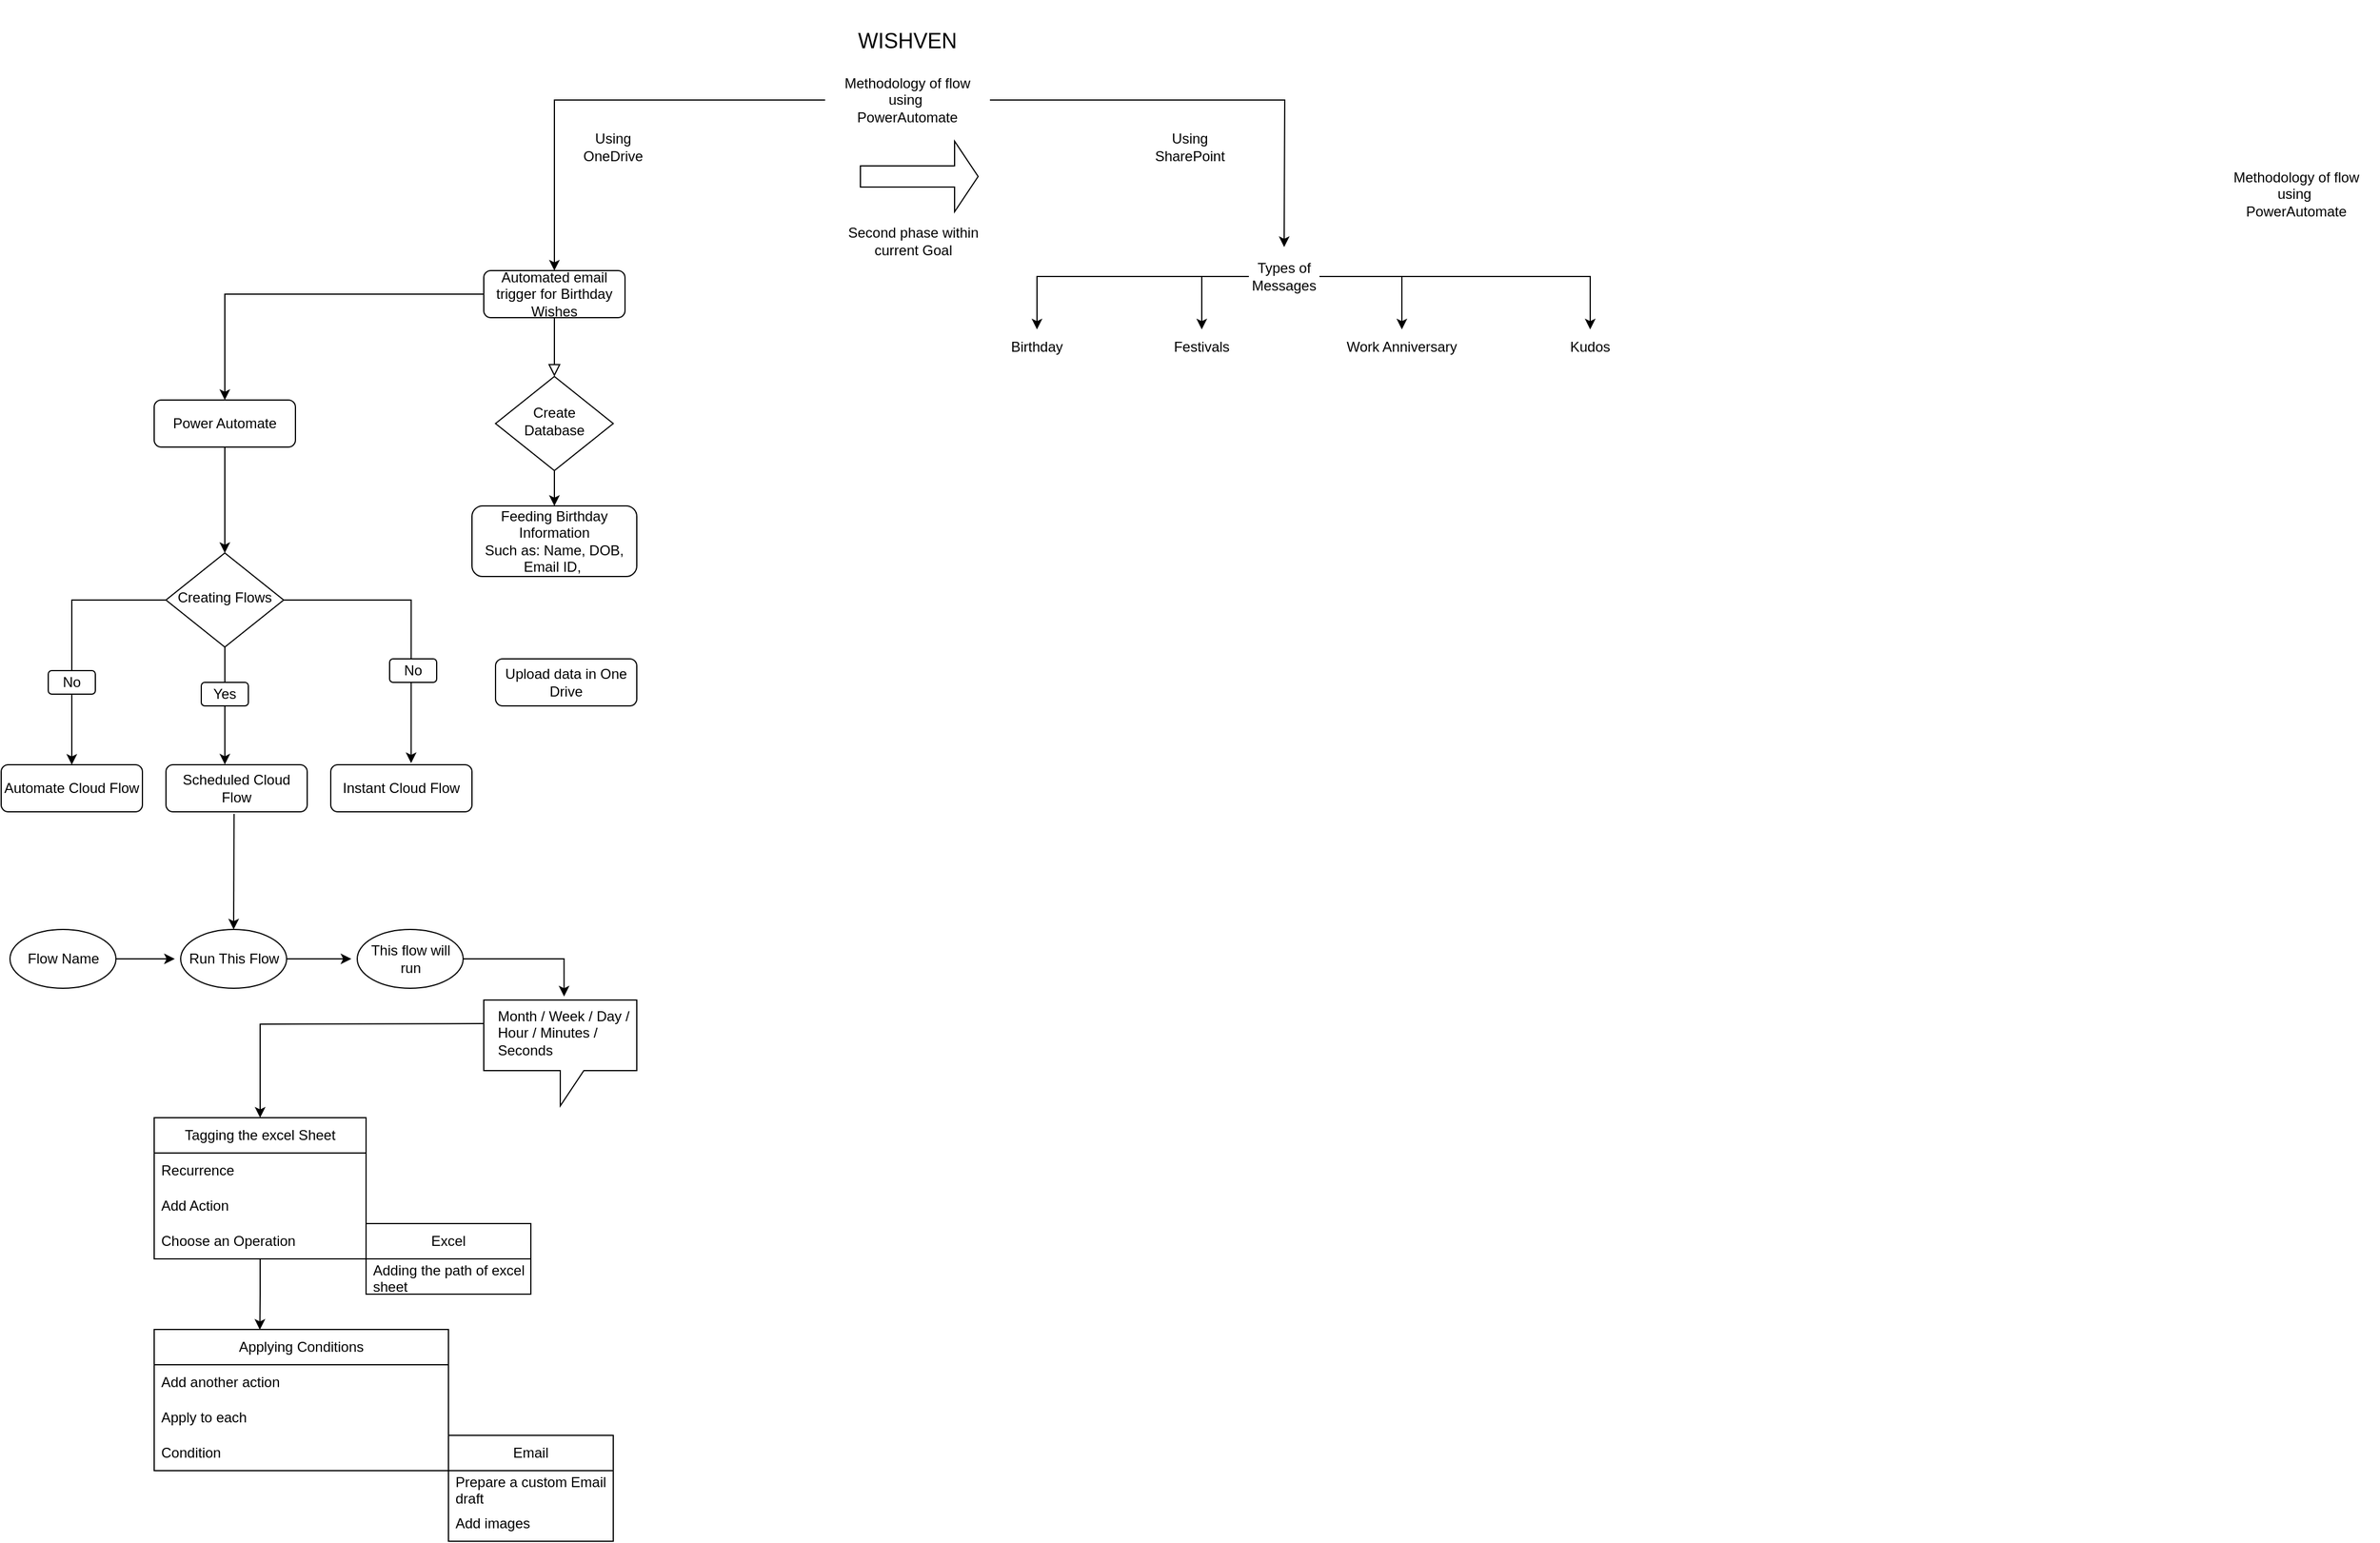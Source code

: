 <mxfile version="21.5.2" type="github">
  <diagram id="C5RBs43oDa-KdzZeNtuy" name="Page-1">
    <mxGraphModel dx="1796" dy="1568" grid="1" gridSize="10" guides="1" tooltips="1" connect="1" arrows="1" fold="1" page="1" pageScale="1" pageWidth="827" pageHeight="1169" math="0" shadow="0">
      <root>
        <mxCell id="WIyWlLk6GJQsqaUBKTNV-0" />
        <mxCell id="WIyWlLk6GJQsqaUBKTNV-1" parent="WIyWlLk6GJQsqaUBKTNV-0" />
        <mxCell id="WIyWlLk6GJQsqaUBKTNV-2" value="" style="rounded=0;html=1;jettySize=auto;orthogonalLoop=1;fontSize=11;endArrow=block;endFill=0;endSize=8;strokeWidth=1;shadow=0;labelBackgroundColor=none;edgeStyle=orthogonalEdgeStyle;" parent="WIyWlLk6GJQsqaUBKTNV-1" source="WIyWlLk6GJQsqaUBKTNV-3" target="WIyWlLk6GJQsqaUBKTNV-6" edge="1">
          <mxGeometry relative="1" as="geometry" />
        </mxCell>
        <mxCell id="CV9D_X42sIOlfMr_TeMT-65" style="edgeStyle=orthogonalEdgeStyle;rounded=0;orthogonalLoop=1;jettySize=auto;html=1;entryX=0.5;entryY=0;entryDx=0;entryDy=0;" edge="1" parent="WIyWlLk6GJQsqaUBKTNV-1" source="WIyWlLk6GJQsqaUBKTNV-3" target="WIyWlLk6GJQsqaUBKTNV-12">
          <mxGeometry relative="1" as="geometry" />
        </mxCell>
        <mxCell id="WIyWlLk6GJQsqaUBKTNV-3" value="Automated email trigger for Birthday Wishes" style="rounded=1;whiteSpace=wrap;html=1;fontSize=12;glass=0;strokeWidth=1;shadow=0;" parent="WIyWlLk6GJQsqaUBKTNV-1" vertex="1">
          <mxGeometry x="160" y="80" width="120" height="40" as="geometry" />
        </mxCell>
        <mxCell id="CV9D_X42sIOlfMr_TeMT-68" value="" style="edgeStyle=orthogonalEdgeStyle;rounded=0;orthogonalLoop=1;jettySize=auto;html=1;" edge="1" parent="WIyWlLk6GJQsqaUBKTNV-1" source="WIyWlLk6GJQsqaUBKTNV-6" target="WIyWlLk6GJQsqaUBKTNV-7">
          <mxGeometry relative="1" as="geometry" />
        </mxCell>
        <mxCell id="WIyWlLk6GJQsqaUBKTNV-6" value="Create Database" style="rhombus;whiteSpace=wrap;html=1;shadow=0;fontFamily=Helvetica;fontSize=12;align=center;strokeWidth=1;spacing=6;spacingTop=-4;" parent="WIyWlLk6GJQsqaUBKTNV-1" vertex="1">
          <mxGeometry x="170" y="170" width="100" height="80" as="geometry" />
        </mxCell>
        <mxCell id="WIyWlLk6GJQsqaUBKTNV-7" value="&lt;div style=&quot;&quot;&gt;&lt;span style=&quot;background-color: initial;&quot;&gt;Feeding Birthday Information&lt;/span&gt;&lt;/div&gt;&lt;div style=&quot;&quot;&gt;&lt;span style=&quot;background-color: initial;&quot;&gt;Such as: Name, DOB, Email ID,&amp;nbsp;&lt;/span&gt;&lt;/div&gt;" style="rounded=1;whiteSpace=wrap;html=1;fontSize=12;glass=0;strokeWidth=1;shadow=0;align=center;" parent="WIyWlLk6GJQsqaUBKTNV-1" vertex="1">
          <mxGeometry x="150" y="280" width="140" height="60" as="geometry" />
        </mxCell>
        <mxCell id="CV9D_X42sIOlfMr_TeMT-46" style="edgeStyle=orthogonalEdgeStyle;rounded=0;orthogonalLoop=1;jettySize=auto;html=1;entryX=0.5;entryY=0;entryDx=0;entryDy=0;" edge="1" parent="WIyWlLk6GJQsqaUBKTNV-1" source="WIyWlLk6GJQsqaUBKTNV-10" target="CV9D_X42sIOlfMr_TeMT-44">
          <mxGeometry relative="1" as="geometry" />
        </mxCell>
        <mxCell id="CV9D_X42sIOlfMr_TeMT-48" style="edgeStyle=orthogonalEdgeStyle;rounded=0;orthogonalLoop=1;jettySize=auto;html=1;entryX=0.569;entryY=-0.035;entryDx=0;entryDy=0;entryPerimeter=0;" edge="1" parent="WIyWlLk6GJQsqaUBKTNV-1" source="WIyWlLk6GJQsqaUBKTNV-10" target="CV9D_X42sIOlfMr_TeMT-45">
          <mxGeometry relative="1" as="geometry" />
        </mxCell>
        <mxCell id="CV9D_X42sIOlfMr_TeMT-55" style="edgeStyle=orthogonalEdgeStyle;rounded=0;orthogonalLoop=1;jettySize=auto;html=1;entryX=0.417;entryY=-0.005;entryDx=0;entryDy=0;entryPerimeter=0;" edge="1" parent="WIyWlLk6GJQsqaUBKTNV-1" source="WIyWlLk6GJQsqaUBKTNV-10" target="CV9D_X42sIOlfMr_TeMT-43">
          <mxGeometry relative="1" as="geometry" />
        </mxCell>
        <mxCell id="WIyWlLk6GJQsqaUBKTNV-10" value="Creating Flows" style="rhombus;whiteSpace=wrap;html=1;shadow=0;fontFamily=Helvetica;fontSize=12;align=center;strokeWidth=1;spacing=6;spacingTop=-4;" parent="WIyWlLk6GJQsqaUBKTNV-1" vertex="1">
          <mxGeometry x="-110" y="320" width="100" height="80" as="geometry" />
        </mxCell>
        <mxCell id="WIyWlLk6GJQsqaUBKTNV-11" value="Upload data in One Drive" style="rounded=1;whiteSpace=wrap;html=1;fontSize=12;glass=0;strokeWidth=1;shadow=0;" parent="WIyWlLk6GJQsqaUBKTNV-1" vertex="1">
          <mxGeometry x="170" y="410" width="120" height="40" as="geometry" />
        </mxCell>
        <mxCell id="CV9D_X42sIOlfMr_TeMT-66" style="edgeStyle=orthogonalEdgeStyle;rounded=0;orthogonalLoop=1;jettySize=auto;html=1;entryX=0.5;entryY=0;entryDx=0;entryDy=0;" edge="1" parent="WIyWlLk6GJQsqaUBKTNV-1" source="WIyWlLk6GJQsqaUBKTNV-12" target="WIyWlLk6GJQsqaUBKTNV-10">
          <mxGeometry relative="1" as="geometry" />
        </mxCell>
        <mxCell id="WIyWlLk6GJQsqaUBKTNV-12" value="Power Automate" style="rounded=1;whiteSpace=wrap;html=1;fontSize=12;glass=0;strokeWidth=1;shadow=0;" parent="WIyWlLk6GJQsqaUBKTNV-1" vertex="1">
          <mxGeometry x="-120" y="190" width="120" height="40" as="geometry" />
        </mxCell>
        <mxCell id="CV9D_X42sIOlfMr_TeMT-3" style="edgeStyle=orthogonalEdgeStyle;rounded=0;orthogonalLoop=1;jettySize=auto;html=1;entryX=0.5;entryY=0;entryDx=0;entryDy=0;" edge="1" parent="WIyWlLk6GJQsqaUBKTNV-1" source="CV9D_X42sIOlfMr_TeMT-0" target="WIyWlLk6GJQsqaUBKTNV-3">
          <mxGeometry relative="1" as="geometry" />
        </mxCell>
        <mxCell id="CV9D_X42sIOlfMr_TeMT-24" style="edgeStyle=orthogonalEdgeStyle;rounded=0;orthogonalLoop=1;jettySize=auto;html=1;" edge="1" parent="WIyWlLk6GJQsqaUBKTNV-1" source="CV9D_X42sIOlfMr_TeMT-0">
          <mxGeometry relative="1" as="geometry">
            <mxPoint x="840" y="60" as="targetPoint" />
          </mxGeometry>
        </mxCell>
        <mxCell id="CV9D_X42sIOlfMr_TeMT-0" value="Methodology of flow using&amp;nbsp;&lt;br&gt;PowerAutomate" style="text;strokeColor=none;align=center;fillColor=none;html=1;verticalAlign=middle;whiteSpace=wrap;rounded=0;" vertex="1" parent="WIyWlLk6GJQsqaUBKTNV-1">
          <mxGeometry x="450" y="-80" width="140" height="30" as="geometry" />
        </mxCell>
        <mxCell id="CV9D_X42sIOlfMr_TeMT-1" value="Methodology of flow using&amp;nbsp;&lt;br&gt;PowerAutomate" style="text;strokeColor=none;align=center;fillColor=none;html=1;verticalAlign=middle;whiteSpace=wrap;rounded=0;" vertex="1" parent="WIyWlLk6GJQsqaUBKTNV-1">
          <mxGeometry x="1630" width="140" height="30" as="geometry" />
        </mxCell>
        <mxCell id="CV9D_X42sIOlfMr_TeMT-4" value="Using OneDrive" style="text;strokeColor=none;align=center;fillColor=none;html=1;verticalAlign=middle;whiteSpace=wrap;rounded=0;" vertex="1" parent="WIyWlLk6GJQsqaUBKTNV-1">
          <mxGeometry x="240" y="-40" width="60" height="30" as="geometry" />
        </mxCell>
        <mxCell id="CV9D_X42sIOlfMr_TeMT-25" value="Using SharePoint" style="text;strokeColor=none;align=center;fillColor=none;html=1;verticalAlign=middle;whiteSpace=wrap;rounded=0;" vertex="1" parent="WIyWlLk6GJQsqaUBKTNV-1">
          <mxGeometry x="730" y="-40" width="60" height="30" as="geometry" />
        </mxCell>
        <mxCell id="CV9D_X42sIOlfMr_TeMT-36" style="edgeStyle=orthogonalEdgeStyle;rounded=0;orthogonalLoop=1;jettySize=auto;html=1;entryX=0.5;entryY=0;entryDx=0;entryDy=0;" edge="1" parent="WIyWlLk6GJQsqaUBKTNV-1" source="CV9D_X42sIOlfMr_TeMT-27" target="CV9D_X42sIOlfMr_TeMT-29">
          <mxGeometry relative="1" as="geometry" />
        </mxCell>
        <mxCell id="CV9D_X42sIOlfMr_TeMT-37" style="edgeStyle=orthogonalEdgeStyle;rounded=0;orthogonalLoop=1;jettySize=auto;html=1;entryX=0.5;entryY=0;entryDx=0;entryDy=0;" edge="1" parent="WIyWlLk6GJQsqaUBKTNV-1" source="CV9D_X42sIOlfMr_TeMT-27" target="CV9D_X42sIOlfMr_TeMT-35">
          <mxGeometry relative="1" as="geometry" />
        </mxCell>
        <mxCell id="CV9D_X42sIOlfMr_TeMT-38" style="edgeStyle=orthogonalEdgeStyle;rounded=0;orthogonalLoop=1;jettySize=auto;html=1;entryX=0.5;entryY=0;entryDx=0;entryDy=0;" edge="1" parent="WIyWlLk6GJQsqaUBKTNV-1" source="CV9D_X42sIOlfMr_TeMT-27" target="CV9D_X42sIOlfMr_TeMT-30">
          <mxGeometry relative="1" as="geometry" />
        </mxCell>
        <mxCell id="CV9D_X42sIOlfMr_TeMT-39" style="edgeStyle=orthogonalEdgeStyle;rounded=0;orthogonalLoop=1;jettySize=auto;html=1;" edge="1" parent="WIyWlLk6GJQsqaUBKTNV-1" source="CV9D_X42sIOlfMr_TeMT-27" target="CV9D_X42sIOlfMr_TeMT-32">
          <mxGeometry relative="1" as="geometry" />
        </mxCell>
        <mxCell id="CV9D_X42sIOlfMr_TeMT-27" value="Types of Messages" style="text;strokeColor=none;align=center;fillColor=none;html=1;verticalAlign=middle;whiteSpace=wrap;rounded=0;" vertex="1" parent="WIyWlLk6GJQsqaUBKTNV-1">
          <mxGeometry x="810" y="70" width="60" height="30" as="geometry" />
        </mxCell>
        <mxCell id="CV9D_X42sIOlfMr_TeMT-29" value="Birthday" style="text;strokeColor=none;align=center;fillColor=none;html=1;verticalAlign=middle;whiteSpace=wrap;rounded=0;" vertex="1" parent="WIyWlLk6GJQsqaUBKTNV-1">
          <mxGeometry x="600" y="130" width="60" height="30" as="geometry" />
        </mxCell>
        <mxCell id="CV9D_X42sIOlfMr_TeMT-30" value="Kudos" style="text;strokeColor=none;align=center;fillColor=none;html=1;verticalAlign=middle;whiteSpace=wrap;rounded=0;" vertex="1" parent="WIyWlLk6GJQsqaUBKTNV-1">
          <mxGeometry x="1070" y="130" width="60" height="30" as="geometry" />
        </mxCell>
        <mxCell id="CV9D_X42sIOlfMr_TeMT-32" value="Work Anniversary" style="text;strokeColor=none;align=center;fillColor=none;html=1;verticalAlign=middle;whiteSpace=wrap;rounded=0;" vertex="1" parent="WIyWlLk6GJQsqaUBKTNV-1">
          <mxGeometry x="890" y="130" width="100" height="30" as="geometry" />
        </mxCell>
        <mxCell id="CV9D_X42sIOlfMr_TeMT-35" value="Festivals" style="text;strokeColor=none;align=center;fillColor=none;html=1;verticalAlign=middle;whiteSpace=wrap;rounded=0;" vertex="1" parent="WIyWlLk6GJQsqaUBKTNV-1">
          <mxGeometry x="740" y="130" width="60" height="30" as="geometry" />
        </mxCell>
        <mxCell id="CV9D_X42sIOlfMr_TeMT-40" value="" style="shape=singleArrow;whiteSpace=wrap;html=1;" vertex="1" parent="WIyWlLk6GJQsqaUBKTNV-1">
          <mxGeometry x="480" y="-30" width="100" height="60" as="geometry" />
        </mxCell>
        <mxCell id="CV9D_X42sIOlfMr_TeMT-41" value="Second phase within current Goal" style="text;strokeColor=none;align=center;fillColor=none;html=1;verticalAlign=middle;whiteSpace=wrap;rounded=0;" vertex="1" parent="WIyWlLk6GJQsqaUBKTNV-1">
          <mxGeometry x="460" y="40" width="130" height="30" as="geometry" />
        </mxCell>
        <mxCell id="CV9D_X42sIOlfMr_TeMT-42" value="&lt;font style=&quot;font-size: 18px;&quot;&gt;WISHVEN&lt;/font&gt;" style="text;strokeColor=none;align=center;fillColor=none;html=1;verticalAlign=middle;whiteSpace=wrap;rounded=0;" vertex="1" parent="WIyWlLk6GJQsqaUBKTNV-1">
          <mxGeometry x="460" y="-150" width="120" height="70" as="geometry" />
        </mxCell>
        <mxCell id="CV9D_X42sIOlfMr_TeMT-43" value="Scheduled Cloud Flow" style="rounded=1;whiteSpace=wrap;html=1;fontSize=12;glass=0;strokeWidth=1;shadow=0;" vertex="1" parent="WIyWlLk6GJQsqaUBKTNV-1">
          <mxGeometry x="-110" y="500" width="120" height="40" as="geometry" />
        </mxCell>
        <mxCell id="CV9D_X42sIOlfMr_TeMT-44" value="Automate Cloud Flow" style="rounded=1;whiteSpace=wrap;html=1;fontSize=12;glass=0;strokeWidth=1;shadow=0;" vertex="1" parent="WIyWlLk6GJQsqaUBKTNV-1">
          <mxGeometry x="-250" y="500" width="120" height="40" as="geometry" />
        </mxCell>
        <mxCell id="CV9D_X42sIOlfMr_TeMT-45" value="Instant Cloud Flow" style="rounded=1;whiteSpace=wrap;html=1;fontSize=12;glass=0;strokeWidth=1;shadow=0;" vertex="1" parent="WIyWlLk6GJQsqaUBKTNV-1">
          <mxGeometry x="30" y="500" width="120" height="40" as="geometry" />
        </mxCell>
        <mxCell id="CV9D_X42sIOlfMr_TeMT-54" value="" style="rounded=1;whiteSpace=wrap;html=1;" vertex="1" parent="WIyWlLk6GJQsqaUBKTNV-1">
          <mxGeometry x="-210" y="420" width="40" height="20" as="geometry" />
        </mxCell>
        <mxCell id="CV9D_X42sIOlfMr_TeMT-56" value="" style="rounded=1;whiteSpace=wrap;html=1;" vertex="1" parent="WIyWlLk6GJQsqaUBKTNV-1">
          <mxGeometry x="-80" y="430" width="40" height="20" as="geometry" />
        </mxCell>
        <mxCell id="CV9D_X42sIOlfMr_TeMT-60" value="" style="rounded=1;whiteSpace=wrap;html=1;" vertex="1" parent="WIyWlLk6GJQsqaUBKTNV-1">
          <mxGeometry x="80" y="410" width="40" height="20" as="geometry" />
        </mxCell>
        <mxCell id="CV9D_X42sIOlfMr_TeMT-62" value="No" style="text;strokeColor=none;align=center;fillColor=none;html=1;verticalAlign=middle;whiteSpace=wrap;rounded=0;" vertex="1" parent="WIyWlLk6GJQsqaUBKTNV-1">
          <mxGeometry x="80" y="410" width="40" height="20" as="geometry" />
        </mxCell>
        <mxCell id="CV9D_X42sIOlfMr_TeMT-63" value="No" style="text;strokeColor=none;align=center;fillColor=none;html=1;verticalAlign=middle;whiteSpace=wrap;rounded=0;" vertex="1" parent="WIyWlLk6GJQsqaUBKTNV-1">
          <mxGeometry x="-210" y="420" width="40" height="20" as="geometry" />
        </mxCell>
        <mxCell id="CV9D_X42sIOlfMr_TeMT-49" value="Yes" style="text;strokeColor=none;align=center;fillColor=none;html=1;verticalAlign=middle;whiteSpace=wrap;rounded=0;" vertex="1" parent="WIyWlLk6GJQsqaUBKTNV-1">
          <mxGeometry x="-80" y="430" width="40" height="20" as="geometry" />
        </mxCell>
        <mxCell id="CV9D_X42sIOlfMr_TeMT-71" style="edgeStyle=orthogonalEdgeStyle;rounded=0;orthogonalLoop=1;jettySize=auto;html=1;" edge="1" parent="WIyWlLk6GJQsqaUBKTNV-1" source="CV9D_X42sIOlfMr_TeMT-67">
          <mxGeometry relative="1" as="geometry">
            <mxPoint x="-102.5" y="665" as="targetPoint" />
          </mxGeometry>
        </mxCell>
        <mxCell id="CV9D_X42sIOlfMr_TeMT-67" value="Flow Name" style="ellipse;whiteSpace=wrap;html=1;" vertex="1" parent="WIyWlLk6GJQsqaUBKTNV-1">
          <mxGeometry x="-242.5" y="640" width="90" height="50" as="geometry" />
        </mxCell>
        <mxCell id="CV9D_X42sIOlfMr_TeMT-72" style="edgeStyle=orthogonalEdgeStyle;rounded=0;orthogonalLoop=1;jettySize=auto;html=1;" edge="1" parent="WIyWlLk6GJQsqaUBKTNV-1" source="CV9D_X42sIOlfMr_TeMT-69">
          <mxGeometry relative="1" as="geometry">
            <mxPoint x="47.5" y="665" as="targetPoint" />
          </mxGeometry>
        </mxCell>
        <mxCell id="CV9D_X42sIOlfMr_TeMT-69" value="Run This Flow" style="ellipse;whiteSpace=wrap;html=1;" vertex="1" parent="WIyWlLk6GJQsqaUBKTNV-1">
          <mxGeometry x="-97.5" y="640" width="90" height="50" as="geometry" />
        </mxCell>
        <mxCell id="CV9D_X42sIOlfMr_TeMT-88" style="edgeStyle=orthogonalEdgeStyle;rounded=0;orthogonalLoop=1;jettySize=auto;html=1;entryX=0.448;entryY=-0.075;entryDx=0;entryDy=0;entryPerimeter=0;" edge="1" parent="WIyWlLk6GJQsqaUBKTNV-1" source="CV9D_X42sIOlfMr_TeMT-70" target="CV9D_X42sIOlfMr_TeMT-87">
          <mxGeometry relative="1" as="geometry" />
        </mxCell>
        <mxCell id="CV9D_X42sIOlfMr_TeMT-70" value="This flow will run" style="ellipse;whiteSpace=wrap;html=1;" vertex="1" parent="WIyWlLk6GJQsqaUBKTNV-1">
          <mxGeometry x="52.5" y="640" width="90" height="50" as="geometry" />
        </mxCell>
        <mxCell id="CV9D_X42sIOlfMr_TeMT-82" value="" style="shape=callout;whiteSpace=wrap;html=1;perimeter=calloutPerimeter;" vertex="1" parent="WIyWlLk6GJQsqaUBKTNV-1">
          <mxGeometry x="160" y="700" width="130" height="90" as="geometry" />
        </mxCell>
        <mxCell id="CV9D_X42sIOlfMr_TeMT-103" style="edgeStyle=orthogonalEdgeStyle;rounded=0;orthogonalLoop=1;jettySize=auto;html=1;entryX=0.5;entryY=0;entryDx=0;entryDy=0;" edge="1" parent="WIyWlLk6GJQsqaUBKTNV-1" target="CV9D_X42sIOlfMr_TeMT-93">
          <mxGeometry relative="1" as="geometry">
            <mxPoint x="160" y="720" as="sourcePoint" />
          </mxGeometry>
        </mxCell>
        <mxCell id="CV9D_X42sIOlfMr_TeMT-87" value="Month / Week / Day / Hour / Minutes / Seconds" style="text;whiteSpace=wrap;" vertex="1" parent="WIyWlLk6GJQsqaUBKTNV-1">
          <mxGeometry x="170" y="700" width="130" height="40" as="geometry" />
        </mxCell>
        <mxCell id="CV9D_X42sIOlfMr_TeMT-91" value="" style="endArrow=classic;html=1;rounded=0;exitX=0.482;exitY=1.044;exitDx=0;exitDy=0;entryX=0.5;entryY=0;entryDx=0;entryDy=0;exitPerimeter=0;" edge="1" parent="WIyWlLk6GJQsqaUBKTNV-1" source="CV9D_X42sIOlfMr_TeMT-43" target="CV9D_X42sIOlfMr_TeMT-69">
          <mxGeometry width="50" height="50" relative="1" as="geometry">
            <mxPoint x="-220" y="630" as="sourcePoint" />
            <mxPoint x="-170" y="580" as="targetPoint" />
          </mxGeometry>
        </mxCell>
        <mxCell id="CV9D_X42sIOlfMr_TeMT-108" style="edgeStyle=orthogonalEdgeStyle;rounded=0;orthogonalLoop=1;jettySize=auto;html=1;entryX=0.359;entryY=0.002;entryDx=0;entryDy=0;entryPerimeter=0;" edge="1" parent="WIyWlLk6GJQsqaUBKTNV-1" source="CV9D_X42sIOlfMr_TeMT-93" target="CV9D_X42sIOlfMr_TeMT-104">
          <mxGeometry relative="1" as="geometry" />
        </mxCell>
        <mxCell id="CV9D_X42sIOlfMr_TeMT-93" value="Tagging the excel Sheet" style="swimlane;fontStyle=0;childLayout=stackLayout;horizontal=1;startSize=30;horizontalStack=0;resizeParent=1;resizeParentMax=0;resizeLast=0;collapsible=1;marginBottom=0;whiteSpace=wrap;html=1;" vertex="1" parent="WIyWlLk6GJQsqaUBKTNV-1">
          <mxGeometry x="-120" y="800" width="180" height="120" as="geometry">
            <mxRectangle x="-120" y="800" width="60" height="30" as="alternateBounds" />
          </mxGeometry>
        </mxCell>
        <mxCell id="CV9D_X42sIOlfMr_TeMT-94" value="Recurrence" style="text;strokeColor=none;fillColor=none;align=left;verticalAlign=middle;spacingLeft=4;spacingRight=4;overflow=hidden;points=[[0,0.5],[1,0.5]];portConstraint=eastwest;rotatable=0;whiteSpace=wrap;html=1;" vertex="1" parent="CV9D_X42sIOlfMr_TeMT-93">
          <mxGeometry y="30" width="180" height="30" as="geometry" />
        </mxCell>
        <mxCell id="CV9D_X42sIOlfMr_TeMT-95" value="Add Action" style="text;strokeColor=none;fillColor=none;align=left;verticalAlign=middle;spacingLeft=4;spacingRight=4;overflow=hidden;points=[[0,0.5],[1,0.5]];portConstraint=eastwest;rotatable=0;whiteSpace=wrap;html=1;" vertex="1" parent="CV9D_X42sIOlfMr_TeMT-93">
          <mxGeometry y="60" width="180" height="30" as="geometry" />
        </mxCell>
        <mxCell id="CV9D_X42sIOlfMr_TeMT-96" value="Choose an Operation&amp;nbsp;" style="text;strokeColor=none;fillColor=none;align=left;verticalAlign=middle;spacingLeft=4;spacingRight=4;overflow=hidden;points=[[0,0.5],[1,0.5]];portConstraint=eastwest;rotatable=0;whiteSpace=wrap;html=1;" vertex="1" parent="CV9D_X42sIOlfMr_TeMT-93">
          <mxGeometry y="90" width="180" height="30" as="geometry" />
        </mxCell>
        <mxCell id="CV9D_X42sIOlfMr_TeMT-98" value="Excel" style="swimlane;fontStyle=0;childLayout=stackLayout;horizontal=1;startSize=30;horizontalStack=0;resizeParent=1;resizeParentMax=0;resizeLast=0;collapsible=1;marginBottom=0;whiteSpace=wrap;html=1;" vertex="1" parent="WIyWlLk6GJQsqaUBKTNV-1">
          <mxGeometry x="60" y="890" width="140" height="60" as="geometry">
            <mxRectangle x="60" y="890" width="60" height="30" as="alternateBounds" />
          </mxGeometry>
        </mxCell>
        <mxCell id="CV9D_X42sIOlfMr_TeMT-99" value="Adding the path of excel sheet" style="text;strokeColor=none;fillColor=none;align=left;verticalAlign=middle;spacingLeft=4;spacingRight=4;overflow=hidden;points=[[0,0.5],[1,0.5]];portConstraint=eastwest;rotatable=0;whiteSpace=wrap;html=1;" vertex="1" parent="CV9D_X42sIOlfMr_TeMT-98">
          <mxGeometry y="30" width="140" height="30" as="geometry" />
        </mxCell>
        <mxCell id="CV9D_X42sIOlfMr_TeMT-104" value="Applying Conditions" style="swimlane;fontStyle=0;childLayout=stackLayout;horizontal=1;startSize=30;horizontalStack=0;resizeParent=1;resizeParentMax=0;resizeLast=0;collapsible=1;marginBottom=0;whiteSpace=wrap;html=1;" vertex="1" parent="WIyWlLk6GJQsqaUBKTNV-1">
          <mxGeometry x="-120" y="980" width="250" height="120" as="geometry" />
        </mxCell>
        <mxCell id="CV9D_X42sIOlfMr_TeMT-105" value="Add another action" style="text;strokeColor=none;fillColor=none;align=left;verticalAlign=middle;spacingLeft=4;spacingRight=4;overflow=hidden;points=[[0,0.5],[1,0.5]];portConstraint=eastwest;rotatable=0;whiteSpace=wrap;html=1;" vertex="1" parent="CV9D_X42sIOlfMr_TeMT-104">
          <mxGeometry y="30" width="250" height="30" as="geometry" />
        </mxCell>
        <mxCell id="CV9D_X42sIOlfMr_TeMT-106" value="Apply to each" style="text;strokeColor=none;fillColor=none;align=left;verticalAlign=middle;spacingLeft=4;spacingRight=4;overflow=hidden;points=[[0,0.5],[1,0.5]];portConstraint=eastwest;rotatable=0;whiteSpace=wrap;html=1;" vertex="1" parent="CV9D_X42sIOlfMr_TeMT-104">
          <mxGeometry y="60" width="250" height="30" as="geometry" />
        </mxCell>
        <mxCell id="CV9D_X42sIOlfMr_TeMT-107" value="Condition" style="text;strokeColor=none;fillColor=none;align=left;verticalAlign=middle;spacingLeft=4;spacingRight=4;overflow=hidden;points=[[0,0.5],[1,0.5]];portConstraint=eastwest;rotatable=0;whiteSpace=wrap;html=1;" vertex="1" parent="CV9D_X42sIOlfMr_TeMT-104">
          <mxGeometry y="90" width="250" height="30" as="geometry" />
        </mxCell>
        <mxCell id="CV9D_X42sIOlfMr_TeMT-114" value="Email" style="swimlane;fontStyle=0;childLayout=stackLayout;horizontal=1;startSize=30;horizontalStack=0;resizeParent=1;resizeParentMax=0;resizeLast=0;collapsible=1;marginBottom=0;whiteSpace=wrap;html=1;" vertex="1" parent="WIyWlLk6GJQsqaUBKTNV-1">
          <mxGeometry x="130" y="1070" width="140" height="90" as="geometry">
            <mxRectangle x="130" y="1070" width="70" height="30" as="alternateBounds" />
          </mxGeometry>
        </mxCell>
        <mxCell id="CV9D_X42sIOlfMr_TeMT-115" value="Prepare a custom Email draft" style="text;strokeColor=none;fillColor=none;align=left;verticalAlign=middle;spacingLeft=4;spacingRight=4;overflow=hidden;points=[[0,0.5],[1,0.5]];portConstraint=eastwest;rotatable=0;whiteSpace=wrap;html=1;" vertex="1" parent="CV9D_X42sIOlfMr_TeMT-114">
          <mxGeometry y="30" width="140" height="30" as="geometry" />
        </mxCell>
        <mxCell id="CV9D_X42sIOlfMr_TeMT-116" value="Add images" style="text;strokeColor=none;fillColor=none;align=left;verticalAlign=middle;spacingLeft=4;spacingRight=4;overflow=hidden;points=[[0,0.5],[1,0.5]];portConstraint=eastwest;rotatable=0;whiteSpace=wrap;html=1;" vertex="1" parent="CV9D_X42sIOlfMr_TeMT-114">
          <mxGeometry y="60" width="140" height="30" as="geometry" />
        </mxCell>
      </root>
    </mxGraphModel>
  </diagram>
</mxfile>
